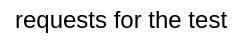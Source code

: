 <mxfile version="14.1.9" type="device"><diagram id="IEV4ZJjN91tmofZ-c16Q" name="Page-1"><mxGraphModel dx="1422" dy="762" grid="1" gridSize="10" guides="1" tooltips="1" connect="1" arrows="1" fold="1" page="1" pageScale="1" pageWidth="850" pageHeight="1100" math="0" shadow="0"><root><mxCell id="0"/><mxCell id="1" parent="0"/><mxCell id="JQgVlg9CTQNMXDm2zWDu-1" value="requests for the test" style="text;html=1;align=center;verticalAlign=middle;resizable=0;points=[];autosize=1;rotation=0;" vertex="1" parent="1"><mxGeometry x="370" y="110" width="120" height="20" as="geometry"/></mxCell></root></mxGraphModel></diagram></mxfile>